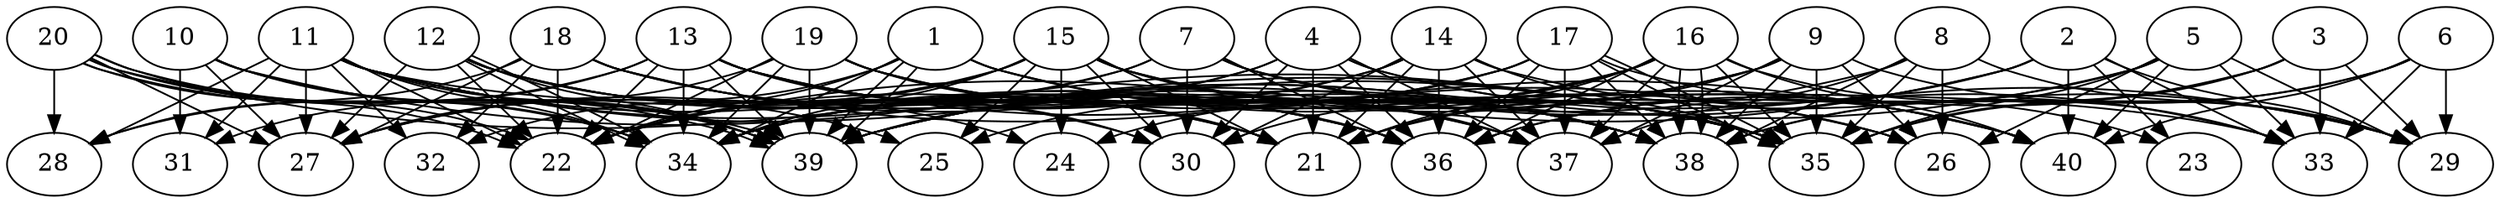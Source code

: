// DAG automatically generated by daggen at Thu Oct  3 14:06:49 2019
// ./daggen --dot -n 40 --ccr 0.4 --fat 0.9 --regular 0.7 --density 0.7 --mindata 5242880 --maxdata 52428800 
digraph G {
  1 [size="86497280", alpha="0.08", expect_size="34598912"] 
  1 -> 22 [size ="34598912"]
  1 -> 26 [size ="34598912"]
  1 -> 32 [size ="34598912"]
  1 -> 34 [size ="34598912"]
  1 -> 38 [size ="34598912"]
  1 -> 39 [size ="34598912"]
  1 -> 39 [size ="34598912"]
  1 -> 40 [size ="34598912"]
  2 [size="89528320", alpha="0.08", expect_size="35811328"] 
  2 -> 21 [size ="35811328"]
  2 -> 22 [size ="35811328"]
  2 -> 23 [size ="35811328"]
  2 -> 29 [size ="35811328"]
  2 -> 33 [size ="35811328"]
  2 -> 39 [size ="35811328"]
  2 -> 40 [size ="35811328"]
  3 [size="55390720", alpha="0.17", expect_size="22156288"] 
  3 -> 29 [size ="22156288"]
  3 -> 33 [size ="22156288"]
  3 -> 35 [size ="22156288"]
  3 -> 36 [size ="22156288"]
  3 -> 38 [size ="22156288"]
  4 [size="61140480", alpha="0.04", expect_size="24456192"] 
  4 -> 21 [size ="24456192"]
  4 -> 22 [size ="24456192"]
  4 -> 30 [size ="24456192"]
  4 -> 33 [size ="24456192"]
  4 -> 34 [size ="24456192"]
  4 -> 36 [size ="24456192"]
  4 -> 37 [size ="24456192"]
  4 -> 40 [size ="24456192"]
  5 [size="49077760", alpha="0.06", expect_size="19631104"] 
  5 -> 26 [size ="19631104"]
  5 -> 29 [size ="19631104"]
  5 -> 33 [size ="19631104"]
  5 -> 35 [size ="19631104"]
  5 -> 36 [size ="19631104"]
  5 -> 39 [size ="19631104"]
  5 -> 40 [size ="19631104"]
  6 [size="49876480", alpha="0.09", expect_size="19950592"] 
  6 -> 29 [size ="19950592"]
  6 -> 33 [size ="19950592"]
  6 -> 35 [size ="19950592"]
  6 -> 38 [size ="19950592"]
  6 -> 40 [size ="19950592"]
  7 [size="122759680", alpha="0.08", expect_size="49103872"] 
  7 -> 22 [size ="49103872"]
  7 -> 26 [size ="49103872"]
  7 -> 27 [size ="49103872"]
  7 -> 29 [size ="49103872"]
  7 -> 30 [size ="49103872"]
  7 -> 35 [size ="49103872"]
  7 -> 36 [size ="49103872"]
  8 [size="18590720", alpha="0.15", expect_size="7436288"] 
  8 -> 26 [size ="7436288"]
  8 -> 29 [size ="7436288"]
  8 -> 35 [size ="7436288"]
  8 -> 37 [size ="7436288"]
  8 -> 38 [size ="7436288"]
  8 -> 39 [size ="7436288"]
  9 [size="124805120", alpha="0.03", expect_size="49922048"] 
  9 -> 21 [size ="49922048"]
  9 -> 26 [size ="49922048"]
  9 -> 29 [size ="49922048"]
  9 -> 34 [size ="49922048"]
  9 -> 35 [size ="49922048"]
  9 -> 37 [size ="49922048"]
  9 -> 38 [size ="49922048"]
  9 -> 39 [size ="49922048"]
  10 [size="23500800", alpha="0.06", expect_size="9400320"] 
  10 -> 25 [size ="9400320"]
  10 -> 27 [size ="9400320"]
  10 -> 31 [size ="9400320"]
  10 -> 34 [size ="9400320"]
  10 -> 35 [size ="9400320"]
  10 -> 39 [size ="9400320"]
  11 [size="118302720", alpha="0.06", expect_size="47321088"] 
  11 -> 22 [size ="47321088"]
  11 -> 27 [size ="47321088"]
  11 -> 28 [size ="47321088"]
  11 -> 31 [size ="47321088"]
  11 -> 32 [size ="47321088"]
  11 -> 33 [size ="47321088"]
  11 -> 34 [size ="47321088"]
  11 -> 35 [size ="47321088"]
  11 -> 36 [size ="47321088"]
  11 -> 38 [size ="47321088"]
  11 -> 39 [size ="47321088"]
  12 [size="48056320", alpha="0.07", expect_size="19222528"] 
  12 -> 21 [size ="19222528"]
  12 -> 22 [size ="19222528"]
  12 -> 24 [size ="19222528"]
  12 -> 27 [size ="19222528"]
  12 -> 30 [size ="19222528"]
  12 -> 34 [size ="19222528"]
  12 -> 34 [size ="19222528"]
  12 -> 36 [size ="19222528"]
  12 -> 39 [size ="19222528"]
  13 [size="97574400", alpha="0.12", expect_size="39029760"] 
  13 -> 21 [size ="39029760"]
  13 -> 22 [size ="39029760"]
  13 -> 26 [size ="39029760"]
  13 -> 28 [size ="39029760"]
  13 -> 30 [size ="39029760"]
  13 -> 31 [size ="39029760"]
  13 -> 34 [size ="39029760"]
  13 -> 37 [size ="39029760"]
  13 -> 38 [size ="39029760"]
  13 -> 39 [size ="39029760"]
  14 [size="76979200", alpha="0.04", expect_size="30791680"] 
  14 -> 21 [size ="30791680"]
  14 -> 29 [size ="30791680"]
  14 -> 30 [size ="30791680"]
  14 -> 34 [size ="30791680"]
  14 -> 35 [size ="30791680"]
  14 -> 36 [size ="30791680"]
  14 -> 37 [size ="30791680"]
  14 -> 39 [size ="30791680"]
  15 [size="100820480", alpha="0.08", expect_size="40328192"] 
  15 -> 21 [size ="40328192"]
  15 -> 22 [size ="40328192"]
  15 -> 24 [size ="40328192"]
  15 -> 25 [size ="40328192"]
  15 -> 27 [size ="40328192"]
  15 -> 30 [size ="40328192"]
  15 -> 34 [size ="40328192"]
  15 -> 35 [size ="40328192"]
  15 -> 37 [size ="40328192"]
  15 -> 38 [size ="40328192"]
  15 -> 40 [size ="40328192"]
  16 [size="20510720", alpha="0.07", expect_size="8204288"] 
  16 -> 21 [size ="8204288"]
  16 -> 24 [size ="8204288"]
  16 -> 30 [size ="8204288"]
  16 -> 33 [size ="8204288"]
  16 -> 34 [size ="8204288"]
  16 -> 35 [size ="8204288"]
  16 -> 36 [size ="8204288"]
  16 -> 37 [size ="8204288"]
  16 -> 38 [size ="8204288"]
  16 -> 38 [size ="8204288"]
  16 -> 40 [size ="8204288"]
  17 [size="70929920", alpha="0.02", expect_size="28371968"] 
  17 -> 22 [size ="28371968"]
  17 -> 23 [size ="28371968"]
  17 -> 25 [size ="28371968"]
  17 -> 34 [size ="28371968"]
  17 -> 35 [size ="28371968"]
  17 -> 35 [size ="28371968"]
  17 -> 36 [size ="28371968"]
  17 -> 37 [size ="28371968"]
  17 -> 38 [size ="28371968"]
  18 [size="120012800", alpha="0.00", expect_size="48005120"] 
  18 -> 21 [size ="48005120"]
  18 -> 22 [size ="48005120"]
  18 -> 27 [size ="48005120"]
  18 -> 28 [size ="48005120"]
  18 -> 32 [size ="48005120"]
  18 -> 36 [size ="48005120"]
  18 -> 38 [size ="48005120"]
  18 -> 40 [size ="48005120"]
  19 [size="89282560", alpha="0.20", expect_size="35713024"] 
  19 -> 21 [size ="35713024"]
  19 -> 22 [size ="35713024"]
  19 -> 27 [size ="35713024"]
  19 -> 34 [size ="35713024"]
  19 -> 36 [size ="35713024"]
  19 -> 37 [size ="35713024"]
  19 -> 38 [size ="35713024"]
  19 -> 39 [size ="35713024"]
  20 [size="107525120", alpha="0.13", expect_size="43010048"] 
  20 -> 22 [size ="43010048"]
  20 -> 22 [size ="43010048"]
  20 -> 27 [size ="43010048"]
  20 -> 28 [size ="43010048"]
  20 -> 34 [size ="43010048"]
  20 -> 35 [size ="43010048"]
  20 -> 39 [size ="43010048"]
  20 -> 39 [size ="43010048"]
  21 [size="22886400", alpha="0.20", expect_size="9154560"] 
  22 [size="58094080", alpha="0.19", expect_size="23237632"] 
  23 [size="96780800", alpha="0.05", expect_size="38712320"] 
  24 [size="47600640", alpha="0.20", expect_size="19040256"] 
  25 [size="70632960", alpha="0.00", expect_size="28253184"] 
  26 [size="120243200", alpha="0.07", expect_size="48097280"] 
  27 [size="42979840", alpha="0.12", expect_size="17191936"] 
  28 [size="56245760", alpha="0.19", expect_size="22498304"] 
  29 [size="56998400", alpha="0.04", expect_size="22799360"] 
  30 [size="54223360", alpha="0.11", expect_size="21689344"] 
  31 [size="14776320", alpha="0.16", expect_size="5910528"] 
  32 [size="130004480", alpha="0.07", expect_size="52001792"] 
  33 [size="122439680", alpha="0.12", expect_size="48975872"] 
  34 [size="34365440", alpha="0.08", expect_size="13746176"] 
  35 [size="31782400", alpha="0.19", expect_size="12712960"] 
  36 [size="32693760", alpha="0.11", expect_size="13077504"] 
  37 [size="73868800", alpha="0.13", expect_size="29547520"] 
  38 [size="29035520", alpha="0.13", expect_size="11614208"] 
  39 [size="21642240", alpha="0.06", expect_size="8656896"] 
  40 [size="45422080", alpha="0.15", expect_size="18168832"] 
}
